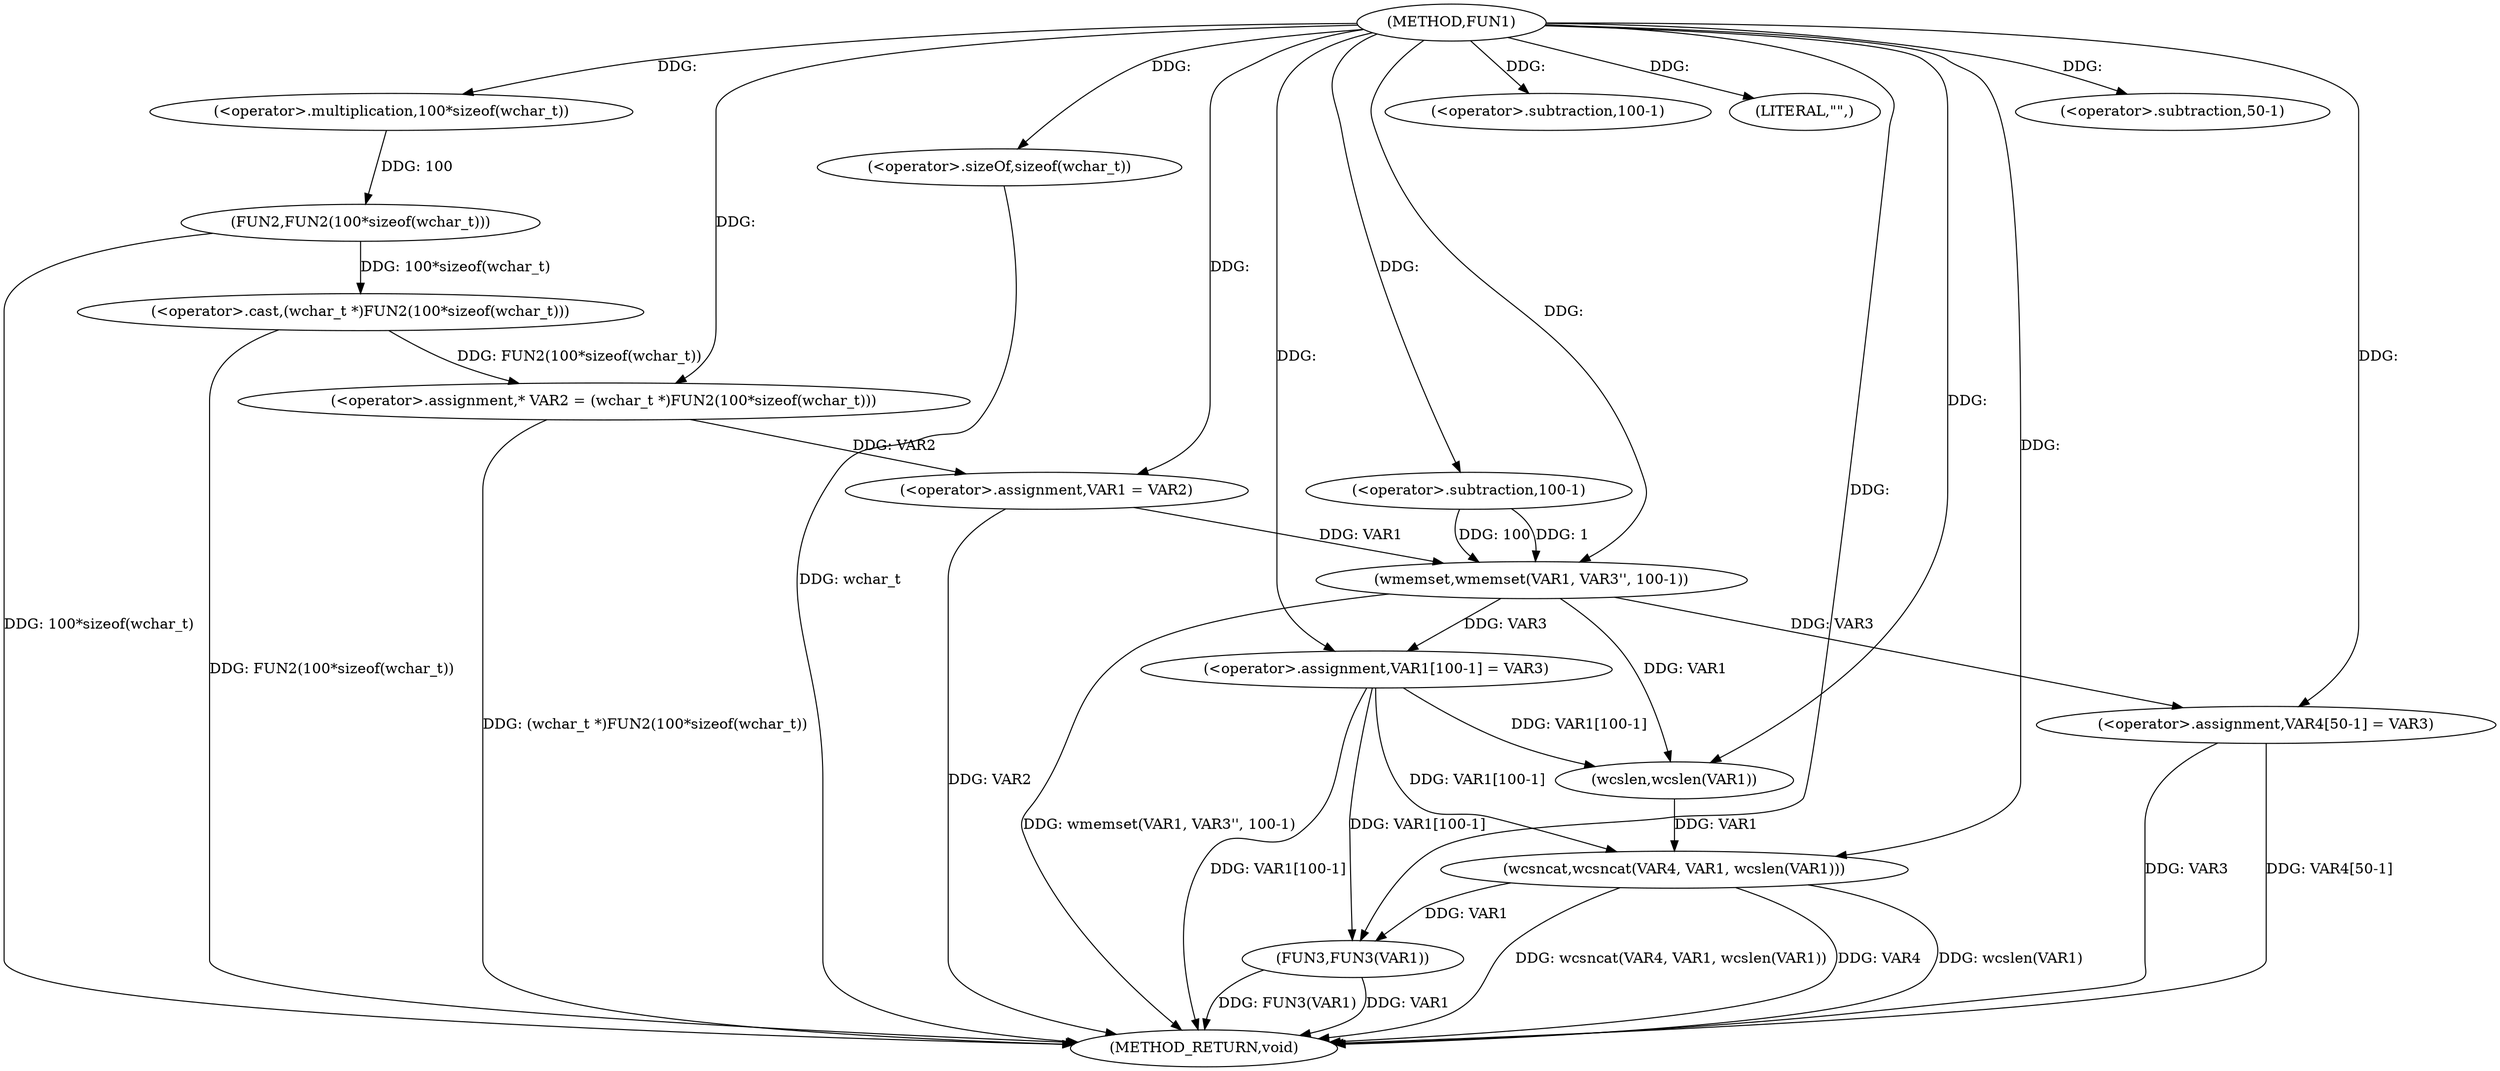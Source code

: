 digraph FUN1 {  
"1000100" [label = "(METHOD,FUN1)" ]
"1000145" [label = "(METHOD_RETURN,void)" ]
"1000104" [label = "(<operator>.assignment,* VAR2 = (wchar_t *)FUN2(100*sizeof(wchar_t)))" ]
"1000106" [label = "(<operator>.cast,(wchar_t *)FUN2(100*sizeof(wchar_t)))" ]
"1000108" [label = "(FUN2,FUN2(100*sizeof(wchar_t)))" ]
"1000109" [label = "(<operator>.multiplication,100*sizeof(wchar_t))" ]
"1000111" [label = "(<operator>.sizeOf,sizeof(wchar_t))" ]
"1000113" [label = "(<operator>.assignment,VAR1 = VAR2)" ]
"1000116" [label = "(wmemset,wmemset(VAR1, VAR3'', 100-1))" ]
"1000119" [label = "(<operator>.subtraction,100-1)" ]
"1000122" [label = "(<operator>.assignment,VAR1[100-1] = VAR3)" ]
"1000125" [label = "(<operator>.subtraction,100-1)" ]
"1000130" [label = "(LITERAL,\"\",)" ]
"1000131" [label = "(wcsncat,wcsncat(VAR4, VAR1, wcslen(VAR1)))" ]
"1000134" [label = "(wcslen,wcslen(VAR1))" ]
"1000136" [label = "(<operator>.assignment,VAR4[50-1] = VAR3)" ]
"1000139" [label = "(<operator>.subtraction,50-1)" ]
"1000143" [label = "(FUN3,FUN3(VAR1))" ]
  "1000136" -> "1000145"  [ label = "DDG: VAR3"] 
  "1000106" -> "1000145"  [ label = "DDG: FUN2(100*sizeof(wchar_t))"] 
  "1000113" -> "1000145"  [ label = "DDG: VAR2"] 
  "1000111" -> "1000145"  [ label = "DDG: wchar_t"] 
  "1000131" -> "1000145"  [ label = "DDG: wcsncat(VAR4, VAR1, wcslen(VAR1))"] 
  "1000122" -> "1000145"  [ label = "DDG: VAR1[100-1]"] 
  "1000131" -> "1000145"  [ label = "DDG: VAR4"] 
  "1000143" -> "1000145"  [ label = "DDG: VAR1"] 
  "1000131" -> "1000145"  [ label = "DDG: wcslen(VAR1)"] 
  "1000143" -> "1000145"  [ label = "DDG: FUN3(VAR1)"] 
  "1000116" -> "1000145"  [ label = "DDG: wmemset(VAR1, VAR3'', 100-1)"] 
  "1000136" -> "1000145"  [ label = "DDG: VAR4[50-1]"] 
  "1000104" -> "1000145"  [ label = "DDG: (wchar_t *)FUN2(100*sizeof(wchar_t))"] 
  "1000108" -> "1000145"  [ label = "DDG: 100*sizeof(wchar_t)"] 
  "1000106" -> "1000104"  [ label = "DDG: FUN2(100*sizeof(wchar_t))"] 
  "1000100" -> "1000104"  [ label = "DDG: "] 
  "1000108" -> "1000106"  [ label = "DDG: 100*sizeof(wchar_t)"] 
  "1000109" -> "1000108"  [ label = "DDG: 100"] 
  "1000100" -> "1000109"  [ label = "DDG: "] 
  "1000100" -> "1000111"  [ label = "DDG: "] 
  "1000104" -> "1000113"  [ label = "DDG: VAR2"] 
  "1000100" -> "1000113"  [ label = "DDG: "] 
  "1000113" -> "1000116"  [ label = "DDG: VAR1"] 
  "1000100" -> "1000116"  [ label = "DDG: "] 
  "1000119" -> "1000116"  [ label = "DDG: 100"] 
  "1000119" -> "1000116"  [ label = "DDG: 1"] 
  "1000100" -> "1000119"  [ label = "DDG: "] 
  "1000116" -> "1000122"  [ label = "DDG: VAR3"] 
  "1000100" -> "1000122"  [ label = "DDG: "] 
  "1000100" -> "1000125"  [ label = "DDG: "] 
  "1000100" -> "1000130"  [ label = "DDG: "] 
  "1000100" -> "1000131"  [ label = "DDG: "] 
  "1000122" -> "1000131"  [ label = "DDG: VAR1[100-1]"] 
  "1000134" -> "1000131"  [ label = "DDG: VAR1"] 
  "1000116" -> "1000134"  [ label = "DDG: VAR1"] 
  "1000122" -> "1000134"  [ label = "DDG: VAR1[100-1]"] 
  "1000100" -> "1000134"  [ label = "DDG: "] 
  "1000100" -> "1000136"  [ label = "DDG: "] 
  "1000116" -> "1000136"  [ label = "DDG: VAR3"] 
  "1000100" -> "1000139"  [ label = "DDG: "] 
  "1000122" -> "1000143"  [ label = "DDG: VAR1[100-1]"] 
  "1000131" -> "1000143"  [ label = "DDG: VAR1"] 
  "1000100" -> "1000143"  [ label = "DDG: "] 
}
